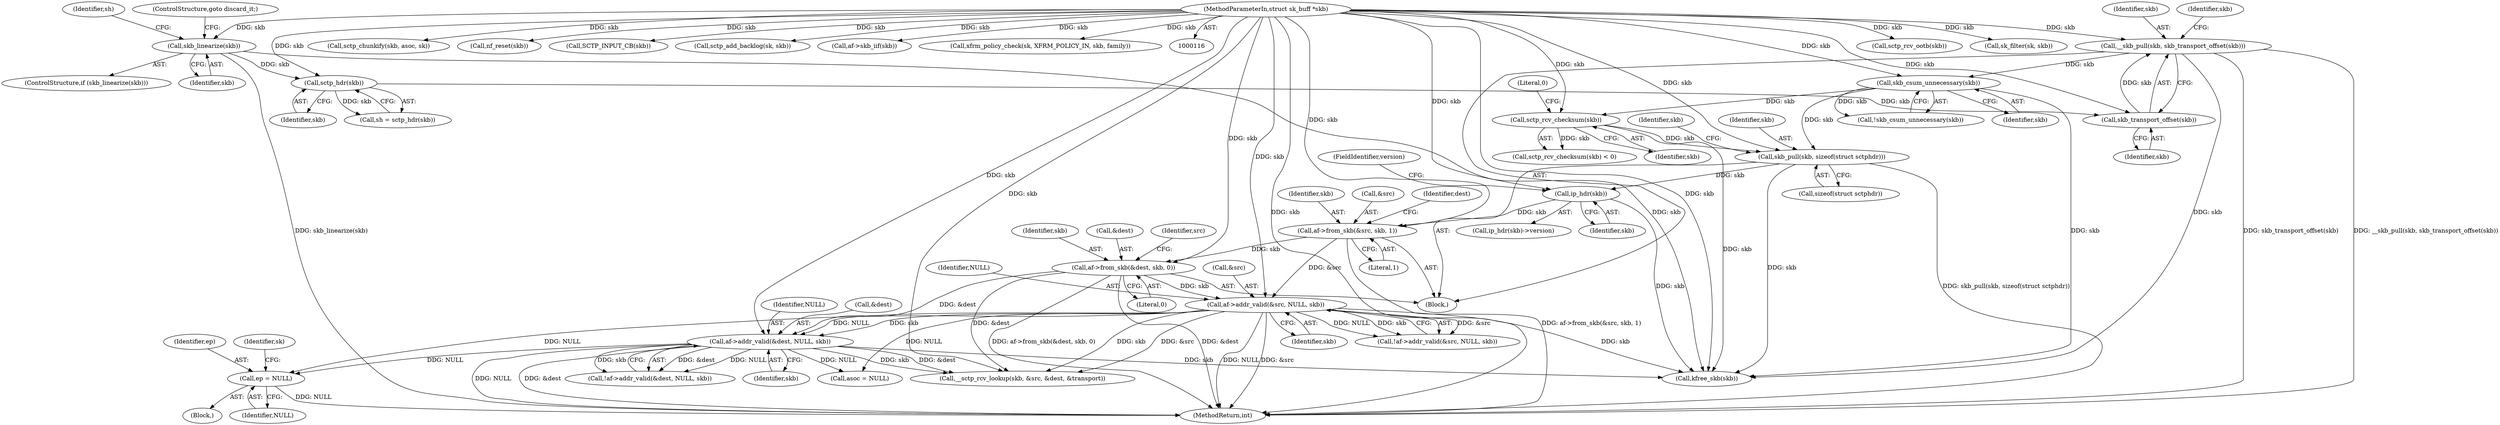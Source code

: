 digraph "0_linux_ae53b5bd77719fed58086c5be60ce4f22bffe1c6@pointer" {
"1000287" [label="(Call,ep = NULL)"];
"1000222" [label="(Call,af->addr_valid(&dest, NULL, skb))"];
"1000208" [label="(Call,af->from_skb(&dest, skb, 0))"];
"1000203" [label="(Call,af->from_skb(&src, skb, 1))"];
"1000191" [label="(Call,ip_hdr(skb))"];
"1000175" [label="(Call,skb_pull(skb, sizeof(struct sctphdr)))"];
"1000171" [label="(Call,sctp_rcv_checksum(skb))"];
"1000168" [label="(Call,skb_csum_unnecessary(skb))"];
"1000153" [label="(Call,__skb_pull(skb, skb_transport_offset(skb)))"];
"1000155" [label="(Call,skb_transport_offset(skb))"];
"1000151" [label="(Call,sctp_hdr(skb))"];
"1000146" [label="(Call,skb_linearize(skb))"];
"1000117" [label="(MethodParameterIn,struct sk_buff *skb)"];
"1000216" [label="(Call,af->addr_valid(&src, NULL, skb))"];
"1000147" [label="(Identifier,skb)"];
"1000203" [label="(Call,af->from_skb(&src, skb, 1))"];
"1000312" [label="(Call,sctp_rcv_ootb(skb))"];
"1000284" [label="(Block,)"];
"1000155" [label="(Call,skb_transport_offset(skb))"];
"1000329" [label="(Call,sk_filter(sk, skb))"];
"1000423" [label="(Call,kfree_skb(skb))"];
"1000169" [label="(Identifier,skb)"];
"1000193" [label="(FieldIdentifier,version)"];
"1000335" [label="(Call,sctp_chunkify(skb, asoc, sk))"];
"1000218" [label="(Identifier,src)"];
"1000176" [label="(Identifier,skb)"];
"1000173" [label="(Literal,0)"];
"1000167" [label="(Call,!skb_csum_unnecessary(skb))"];
"1000190" [label="(Call,ip_hdr(skb)->version)"];
"1000191" [label="(Call,ip_hdr(skb))"];
"1000210" [label="(Identifier,dest)"];
"1000223" [label="(Call,&dest)"];
"1000216" [label="(Call,af->addr_valid(&src, NULL, skb))"];
"1000206" [label="(Identifier,skb)"];
"1000145" [label="(ControlStructure,if (skb_linearize(skb)))"];
"1000291" [label="(Identifier,sk)"];
"1000219" [label="(Identifier,NULL)"];
"1000207" [label="(Literal,1)"];
"1000149" [label="(Call,sh = sctp_hdr(skb))"];
"1000151" [label="(Call,sctp_hdr(skb))"];
"1000225" [label="(Identifier,NULL)"];
"1000204" [label="(Call,&src)"];
"1000192" [label="(Identifier,skb)"];
"1000175" [label="(Call,skb_pull(skb, sizeof(struct sctphdr)))"];
"1000148" [label="(ControlStructure,goto discard_it;)"];
"1000326" [label="(Call,nf_reset(skb))"];
"1000287" [label="(Call,ep = NULL)"];
"1000172" [label="(Identifier,skb)"];
"1000152" [label="(Identifier,skb)"];
"1000215" [label="(Call,!af->addr_valid(&src, NULL, skb))"];
"1000280" [label="(Call,asoc = NULL)"];
"1000222" [label="(Call,af->addr_valid(&dest, NULL, skb))"];
"1000153" [label="(Call,__skb_pull(skb, skb_transport_offset(skb)))"];
"1000160" [label="(Identifier,skb)"];
"1000221" [label="(Call,!af->addr_valid(&dest, NULL, skb))"];
"1000150" [label="(Identifier,sh)"];
"1000146" [label="(Call,skb_linearize(skb))"];
"1000208" [label="(Call,af->from_skb(&dest, skb, 0))"];
"1000288" [label="(Identifier,ep)"];
"1000230" [label="(Call,__sctp_rcv_lookup(skb, &src, &dest, &transport))"];
"1000212" [label="(Literal,0)"];
"1000170" [label="(Call,sctp_rcv_checksum(skb) < 0)"];
"1000177" [label="(Call,sizeof(struct sctphdr))"];
"1000220" [label="(Identifier,skb)"];
"1000217" [label="(Call,&src)"];
"1000117" [label="(MethodParameterIn,struct sk_buff *skb)"];
"1000345" [label="(Call,SCTP_INPUT_CB(skb))"];
"1000168" [label="(Call,skb_csum_unnecessary(skb))"];
"1000182" [label="(Identifier,skb)"];
"1000211" [label="(Identifier,skb)"];
"1000394" [label="(Call,sctp_add_backlog(sk, skb))"];
"1000209" [label="(Call,&dest)"];
"1000289" [label="(Identifier,NULL)"];
"1000272" [label="(Call,af->skb_iif(skb))"];
"1000320" [label="(Call,xfrm_policy_check(sk, XFRM_POLICY_IN, skb, family))"];
"1000156" [label="(Identifier,skb)"];
"1000154" [label="(Identifier,skb)"];
"1000226" [label="(Identifier,skb)"];
"1000171" [label="(Call,sctp_rcv_checksum(skb))"];
"1000436" [label="(MethodReturn,int)"];
"1000118" [label="(Block,)"];
"1000287" -> "1000284"  [label="AST: "];
"1000287" -> "1000289"  [label="CFG: "];
"1000288" -> "1000287"  [label="AST: "];
"1000289" -> "1000287"  [label="AST: "];
"1000291" -> "1000287"  [label="CFG: "];
"1000287" -> "1000436"  [label="DDG: NULL"];
"1000222" -> "1000287"  [label="DDG: NULL"];
"1000216" -> "1000287"  [label="DDG: NULL"];
"1000222" -> "1000221"  [label="AST: "];
"1000222" -> "1000226"  [label="CFG: "];
"1000223" -> "1000222"  [label="AST: "];
"1000225" -> "1000222"  [label="AST: "];
"1000226" -> "1000222"  [label="AST: "];
"1000221" -> "1000222"  [label="CFG: "];
"1000222" -> "1000436"  [label="DDG: NULL"];
"1000222" -> "1000436"  [label="DDG: &dest"];
"1000222" -> "1000221"  [label="DDG: &dest"];
"1000222" -> "1000221"  [label="DDG: NULL"];
"1000222" -> "1000221"  [label="DDG: skb"];
"1000208" -> "1000222"  [label="DDG: &dest"];
"1000216" -> "1000222"  [label="DDG: NULL"];
"1000216" -> "1000222"  [label="DDG: skb"];
"1000117" -> "1000222"  [label="DDG: skb"];
"1000222" -> "1000230"  [label="DDG: skb"];
"1000222" -> "1000230"  [label="DDG: &dest"];
"1000222" -> "1000280"  [label="DDG: NULL"];
"1000222" -> "1000423"  [label="DDG: skb"];
"1000208" -> "1000118"  [label="AST: "];
"1000208" -> "1000212"  [label="CFG: "];
"1000209" -> "1000208"  [label="AST: "];
"1000211" -> "1000208"  [label="AST: "];
"1000212" -> "1000208"  [label="AST: "];
"1000218" -> "1000208"  [label="CFG: "];
"1000208" -> "1000436"  [label="DDG: &dest"];
"1000208" -> "1000436"  [label="DDG: af->from_skb(&dest, skb, 0)"];
"1000203" -> "1000208"  [label="DDG: skb"];
"1000117" -> "1000208"  [label="DDG: skb"];
"1000208" -> "1000216"  [label="DDG: skb"];
"1000208" -> "1000230"  [label="DDG: &dest"];
"1000203" -> "1000118"  [label="AST: "];
"1000203" -> "1000207"  [label="CFG: "];
"1000204" -> "1000203"  [label="AST: "];
"1000206" -> "1000203"  [label="AST: "];
"1000207" -> "1000203"  [label="AST: "];
"1000210" -> "1000203"  [label="CFG: "];
"1000203" -> "1000436"  [label="DDG: af->from_skb(&src, skb, 1)"];
"1000191" -> "1000203"  [label="DDG: skb"];
"1000117" -> "1000203"  [label="DDG: skb"];
"1000203" -> "1000216"  [label="DDG: &src"];
"1000191" -> "1000190"  [label="AST: "];
"1000191" -> "1000192"  [label="CFG: "];
"1000192" -> "1000191"  [label="AST: "];
"1000193" -> "1000191"  [label="CFG: "];
"1000175" -> "1000191"  [label="DDG: skb"];
"1000117" -> "1000191"  [label="DDG: skb"];
"1000191" -> "1000423"  [label="DDG: skb"];
"1000175" -> "1000118"  [label="AST: "];
"1000175" -> "1000177"  [label="CFG: "];
"1000176" -> "1000175"  [label="AST: "];
"1000177" -> "1000175"  [label="AST: "];
"1000182" -> "1000175"  [label="CFG: "];
"1000175" -> "1000436"  [label="DDG: skb_pull(skb, sizeof(struct sctphdr))"];
"1000171" -> "1000175"  [label="DDG: skb"];
"1000168" -> "1000175"  [label="DDG: skb"];
"1000117" -> "1000175"  [label="DDG: skb"];
"1000175" -> "1000423"  [label="DDG: skb"];
"1000171" -> "1000170"  [label="AST: "];
"1000171" -> "1000172"  [label="CFG: "];
"1000172" -> "1000171"  [label="AST: "];
"1000173" -> "1000171"  [label="CFG: "];
"1000171" -> "1000170"  [label="DDG: skb"];
"1000168" -> "1000171"  [label="DDG: skb"];
"1000117" -> "1000171"  [label="DDG: skb"];
"1000171" -> "1000423"  [label="DDG: skb"];
"1000168" -> "1000167"  [label="AST: "];
"1000168" -> "1000169"  [label="CFG: "];
"1000169" -> "1000168"  [label="AST: "];
"1000167" -> "1000168"  [label="CFG: "];
"1000168" -> "1000167"  [label="DDG: skb"];
"1000153" -> "1000168"  [label="DDG: skb"];
"1000117" -> "1000168"  [label="DDG: skb"];
"1000168" -> "1000423"  [label="DDG: skb"];
"1000153" -> "1000118"  [label="AST: "];
"1000153" -> "1000155"  [label="CFG: "];
"1000154" -> "1000153"  [label="AST: "];
"1000155" -> "1000153"  [label="AST: "];
"1000160" -> "1000153"  [label="CFG: "];
"1000153" -> "1000436"  [label="DDG: skb_transport_offset(skb)"];
"1000153" -> "1000436"  [label="DDG: __skb_pull(skb, skb_transport_offset(skb))"];
"1000155" -> "1000153"  [label="DDG: skb"];
"1000117" -> "1000153"  [label="DDG: skb"];
"1000153" -> "1000423"  [label="DDG: skb"];
"1000155" -> "1000156"  [label="CFG: "];
"1000156" -> "1000155"  [label="AST: "];
"1000151" -> "1000155"  [label="DDG: skb"];
"1000117" -> "1000155"  [label="DDG: skb"];
"1000151" -> "1000149"  [label="AST: "];
"1000151" -> "1000152"  [label="CFG: "];
"1000152" -> "1000151"  [label="AST: "];
"1000149" -> "1000151"  [label="CFG: "];
"1000151" -> "1000149"  [label="DDG: skb"];
"1000146" -> "1000151"  [label="DDG: skb"];
"1000117" -> "1000151"  [label="DDG: skb"];
"1000146" -> "1000145"  [label="AST: "];
"1000146" -> "1000147"  [label="CFG: "];
"1000147" -> "1000146"  [label="AST: "];
"1000148" -> "1000146"  [label="CFG: "];
"1000150" -> "1000146"  [label="CFG: "];
"1000146" -> "1000436"  [label="DDG: skb_linearize(skb)"];
"1000117" -> "1000146"  [label="DDG: skb"];
"1000146" -> "1000423"  [label="DDG: skb"];
"1000117" -> "1000116"  [label="AST: "];
"1000117" -> "1000436"  [label="DDG: skb"];
"1000117" -> "1000216"  [label="DDG: skb"];
"1000117" -> "1000230"  [label="DDG: skb"];
"1000117" -> "1000272"  [label="DDG: skb"];
"1000117" -> "1000312"  [label="DDG: skb"];
"1000117" -> "1000320"  [label="DDG: skb"];
"1000117" -> "1000326"  [label="DDG: skb"];
"1000117" -> "1000329"  [label="DDG: skb"];
"1000117" -> "1000335"  [label="DDG: skb"];
"1000117" -> "1000345"  [label="DDG: skb"];
"1000117" -> "1000394"  [label="DDG: skb"];
"1000117" -> "1000423"  [label="DDG: skb"];
"1000216" -> "1000215"  [label="AST: "];
"1000216" -> "1000220"  [label="CFG: "];
"1000217" -> "1000216"  [label="AST: "];
"1000219" -> "1000216"  [label="AST: "];
"1000220" -> "1000216"  [label="AST: "];
"1000215" -> "1000216"  [label="CFG: "];
"1000216" -> "1000436"  [label="DDG: NULL"];
"1000216" -> "1000436"  [label="DDG: &src"];
"1000216" -> "1000215"  [label="DDG: &src"];
"1000216" -> "1000215"  [label="DDG: NULL"];
"1000216" -> "1000215"  [label="DDG: skb"];
"1000216" -> "1000230"  [label="DDG: skb"];
"1000216" -> "1000230"  [label="DDG: &src"];
"1000216" -> "1000280"  [label="DDG: NULL"];
"1000216" -> "1000423"  [label="DDG: skb"];
}
